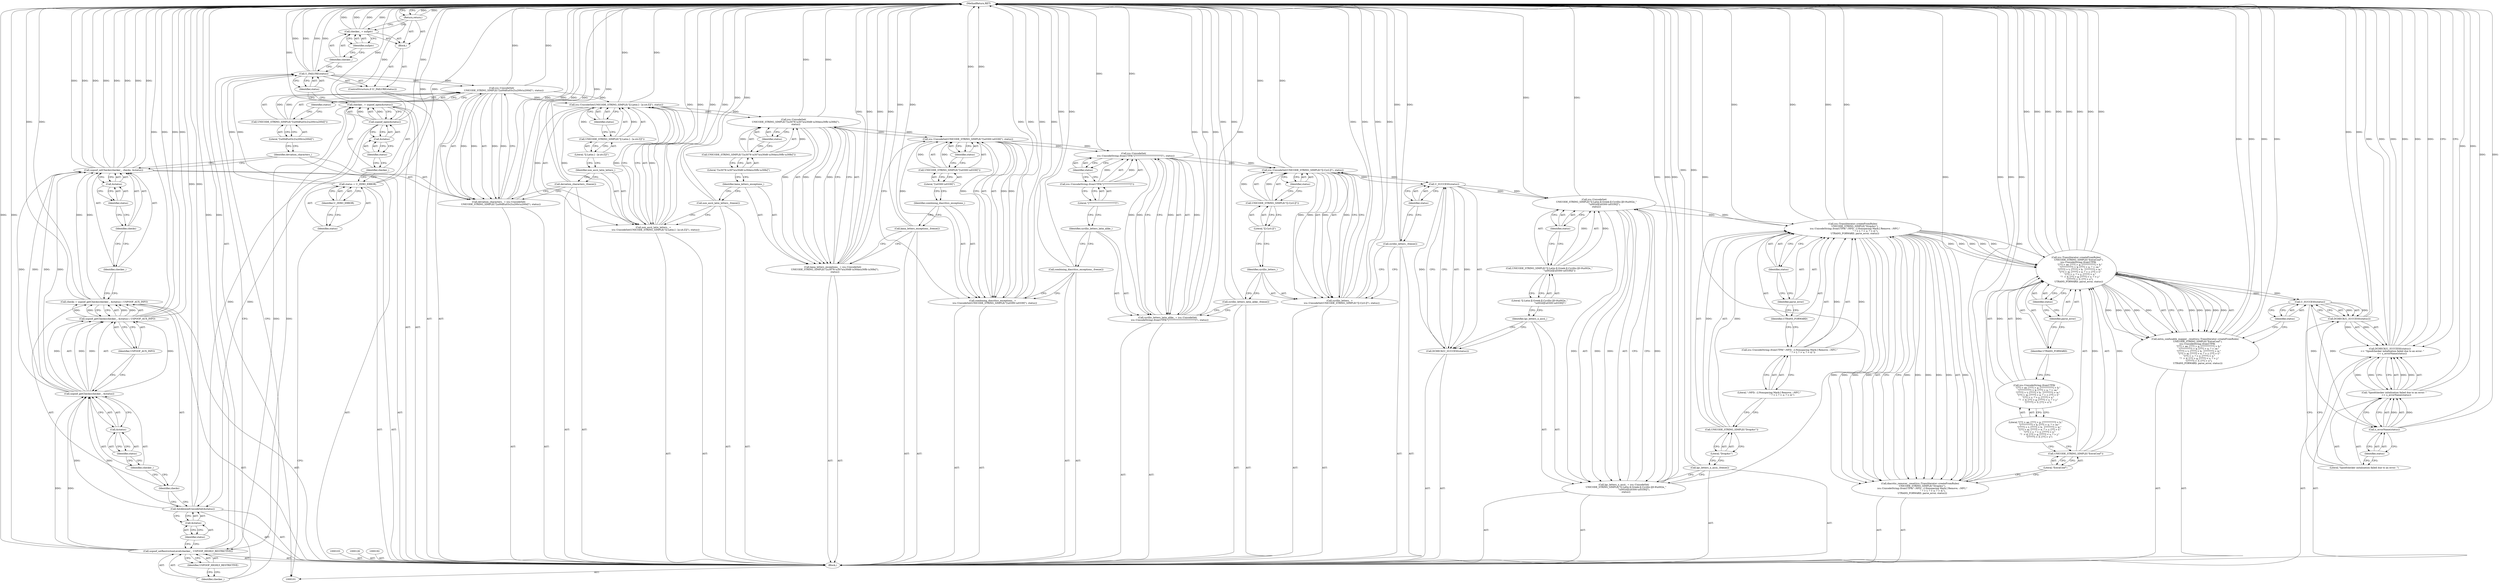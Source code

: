 digraph "0_Chrome_d616695bd68610e75b90d734d72d42534bf01b82" {
"1000219" [label="(MethodReturn,RET)"];
"1000102" [label="(Block,)"];
"1000120" [label="(Call,uspoof_setRestrictionLevel(checker_, USPOOF_HIGHLY_RESTRICTIVE))"];
"1000121" [label="(Identifier,checker_)"];
"1000122" [label="(Identifier,USPOOF_HIGHLY_RESTRICTIVE)"];
"1000123" [label="(Call,SetAllowedUnicodeSet(&status))"];
"1000124" [label="(Call,&status)"];
"1000125" [label="(Identifier,status)"];
"1000127" [label="(Call,checks = uspoof_getChecks(checker_, &status) | USPOOF_AUX_INFO)"];
"1000128" [label="(Identifier,checks)"];
"1000129" [label="(Call,uspoof_getChecks(checker_, &status) | USPOOF_AUX_INFO)"];
"1000130" [label="(Call,uspoof_getChecks(checker_, &status))"];
"1000131" [label="(Identifier,checker_)"];
"1000132" [label="(Call,&status)"];
"1000133" [label="(Identifier,status)"];
"1000134" [label="(Identifier,USPOOF_AUX_INFO)"];
"1000136" [label="(Identifier,checker_)"];
"1000135" [label="(Call,uspoof_setChecks(checker_, checks, &status))"];
"1000137" [label="(Identifier,checks)"];
"1000138" [label="(Call,&status)"];
"1000139" [label="(Identifier,status)"];
"1000140" [label="(Call,deviation_characters_ = icu::UnicodeSet(\n      UNICODE_STRING_SIMPLE(\"[\\u00df\\u03c2\\u200c\\u200d]\"), status))"];
"1000141" [label="(Identifier,deviation_characters_)"];
"1000142" [label="(Call,icu::UnicodeSet(\n      UNICODE_STRING_SIMPLE(\"[\\u00df\\u03c2\\u200c\\u200d]\"), status))"];
"1000144" [label="(Literal,\"[\\u00df\\u03c2\\u200c\\u200d]\")"];
"1000143" [label="(Call,UNICODE_STRING_SIMPLE(\"[\\u00df\\u03c2\\u200c\\u200d]\"))"];
"1000145" [label="(Identifier,status)"];
"1000146" [label="(Call,deviation_characters_.freeze())"];
"1000104" [label="(Call,status = U_ZERO_ERROR)"];
"1000105" [label="(Identifier,status)"];
"1000106" [label="(Identifier,U_ZERO_ERROR)"];
"1000147" [label="(Call,non_ascii_latin_letters_ =\n      icu::UnicodeSet(UNICODE_STRING_SIMPLE(\"[[:Latin:] - [a-zA-Z]]\"), status))"];
"1000148" [label="(Identifier,non_ascii_latin_letters_)"];
"1000150" [label="(Call,UNICODE_STRING_SIMPLE(\"[[:Latin:] - [a-zA-Z]]\"))"];
"1000151" [label="(Literal,\"[[:Latin:] - [a-zA-Z]]\")"];
"1000149" [label="(Call,icu::UnicodeSet(UNICODE_STRING_SIMPLE(\"[[:Latin:] - [a-zA-Z]]\"), status))"];
"1000152" [label="(Identifier,status)"];
"1000153" [label="(Call,non_ascii_latin_letters_.freeze())"];
"1000154" [label="(Call,kana_letters_exceptions_ = icu::UnicodeSet(\n      UNICODE_STRING_SIMPLE(\"[\\u3078-\\u307a\\u30d8-\\u30da\\u30fb-\\u30fe]\"),\n      status))"];
"1000155" [label="(Identifier,kana_letters_exceptions_)"];
"1000156" [label="(Call,icu::UnicodeSet(\n      UNICODE_STRING_SIMPLE(\"[\\u3078-\\u307a\\u30d8-\\u30da\\u30fb-\\u30fe]\"),\n      status))"];
"1000158" [label="(Literal,\"[\\u3078-\\u307a\\u30d8-\\u30da\\u30fb-\\u30fe]\")"];
"1000157" [label="(Call,UNICODE_STRING_SIMPLE(\"[\\u3078-\\u307a\\u30d8-\\u30da\\u30fb-\\u30fe]\"))"];
"1000159" [label="(Identifier,status)"];
"1000160" [label="(Call,kana_letters_exceptions_.freeze())"];
"1000161" [label="(Call,combining_diacritics_exceptions_ =\n      icu::UnicodeSet(UNICODE_STRING_SIMPLE(\"[\\u0300-\\u0339]\"), status))"];
"1000162" [label="(Identifier,combining_diacritics_exceptions_)"];
"1000109" [label="(Call,uspoof_open(&status))"];
"1000107" [label="(Call,checker_ = uspoof_open(&status))"];
"1000108" [label="(Identifier,checker_)"];
"1000110" [label="(Call,&status)"];
"1000111" [label="(Identifier,status)"];
"1000164" [label="(Call,UNICODE_STRING_SIMPLE(\"[\\u0300-\\u0339]\"))"];
"1000165" [label="(Literal,\"[\\u0300-\\u0339]\")"];
"1000163" [label="(Call,icu::UnicodeSet(UNICODE_STRING_SIMPLE(\"[\\u0300-\\u0339]\"), status))"];
"1000166" [label="(Identifier,status)"];
"1000167" [label="(Call,combining_diacritics_exceptions_.freeze())"];
"1000168" [label="(Call,cyrillic_letters_latin_alike_ = icu::UnicodeSet(\n      icu::UnicodeString::fromUTF8(\"[??????????????????????]\"), status))"];
"1000169" [label="(Identifier,cyrillic_letters_latin_alike_)"];
"1000170" [label="(Call,icu::UnicodeSet(\n      icu::UnicodeString::fromUTF8(\"[??????????????????????]\"), status))"];
"1000172" [label="(Literal,\"[??????????????????????]\")"];
"1000171" [label="(Call,icu::UnicodeString::fromUTF8(\"[??????????????????????]\"))"];
"1000173" [label="(Identifier,status)"];
"1000174" [label="(Call,cyrillic_letters_latin_alike_.freeze())"];
"1000175" [label="(Call,cyrillic_letters_ =\n      icu::UnicodeSet(UNICODE_STRING_SIMPLE(\"[[:Cyrl:]]\"), status))"];
"1000176" [label="(Identifier,cyrillic_letters_)"];
"1000178" [label="(Call,UNICODE_STRING_SIMPLE(\"[[:Cyrl:]]\"))"];
"1000179" [label="(Literal,\"[[:Cyrl:]]\")"];
"1000180" [label="(Identifier,status)"];
"1000177" [label="(Call,icu::UnicodeSet(UNICODE_STRING_SIMPLE(\"[[:Cyrl:]]\"), status))"];
"1000181" [label="(Call,cyrillic_letters_.freeze())"];
"1000114" [label="(Identifier,status)"];
"1000112" [label="(ControlStructure,if (U_FAILURE(status)))"];
"1000115" [label="(Block,)"];
"1000113" [label="(Call,U_FAILURE(status))"];
"1000184" [label="(Identifier,status)"];
"1000182" [label="(Call,DCHECK(U_SUCCESS(status)))"];
"1000183" [label="(Call,U_SUCCESS(status))"];
"1000185" [label="(Call,lgc_letters_n_ascii_ = icu::UnicodeSet(\n      UNICODE_STRING_SIMPLE(\"[[:Latin:][:Greek:][:Cyrillic:][0-9\\u002e_\"\n                            \"\\u002d][\\u0300-\\u0339]]\"),\n      status))"];
"1000186" [label="(Identifier,lgc_letters_n_ascii_)"];
"1000187" [label="(Call,icu::UnicodeSet(\n      UNICODE_STRING_SIMPLE(\"[[:Latin:][:Greek:][:Cyrillic:][0-9\\u002e_\"\n                            \"\\u002d][\\u0300-\\u0339]]\"),\n      status))"];
"1000189" [label="(Literal,\"[[:Latin:][:Greek:][:Cyrillic:][0-9\\u002e_\"\n                            \"\\u002d][\\u0300-\\u0339]]\")"];
"1000188" [label="(Call,UNICODE_STRING_SIMPLE(\"[[:Latin:][:Greek:][:Cyrillic:][0-9\\u002e_\"\n                            \"\\u002d][\\u0300-\\u0339]]\"))"];
"1000190" [label="(Identifier,status)"];
"1000191" [label="(Call,lgc_letters_n_ascii_.freeze())"];
"1000193" [label="(Call,diacritic_remover_.reset(icu::Transliterator::createFromRules(\n      UNICODE_STRING_SIMPLE(\"DropAcc\"),\n      icu::UnicodeString::fromUTF8(\"::NFD; ::[:Nonspacing Mark:] Remove; ::NFC;\"\n                                   \" ? > l; ? > o; ? > d;\"),\n      UTRANS_FORWARD, parse_error, status)))"];
"1000194" [label="(Call,icu::Transliterator::createFromRules(\n      UNICODE_STRING_SIMPLE(\"DropAcc\"),\n      icu::UnicodeString::fromUTF8(\"::NFD; ::[:Nonspacing Mark:] Remove; ::NFC;\"\n                                   \" ? > l; ? > o; ? > d;\"),\n      UTRANS_FORWARD, parse_error, status))"];
"1000118" [label="(Identifier,nullptr)"];
"1000116" [label="(Call,checker_ = nullptr)"];
"1000117" [label="(Identifier,checker_)"];
"1000196" [label="(Literal,\"DropAcc\")"];
"1000195" [label="(Call,UNICODE_STRING_SIMPLE(\"DropAcc\"))"];
"1000198" [label="(Literal,\"::NFD; ::[:Nonspacing Mark:] Remove; ::NFC;\"\n                                   \" ? > l; ? > o; ? > d;\")"];
"1000197" [label="(Call,icu::UnicodeString::fromUTF8(\"::NFD; ::[:Nonspacing Mark:] Remove; ::NFC;\"\n                                   \" ? > l; ? > o; ? > d;\"))"];
"1000200" [label="(Identifier,parse_error)"];
"1000201" [label="(Identifier,status)"];
"1000199" [label="(Identifier,UTRANS_FORWARD)"];
"1000202" [label="(Call,extra_confusable_mapper_.reset(icu::Transliterator::createFromRules(\n       UNICODE_STRING_SIMPLE(\"ExtraConf\"),\n      icu::UnicodeString::fromUTF8(\n          \"[??] > ae; [???] > p; [??????????] > h;\"\n          \"[?????????] > k; [???] > n; ? > ce;\"\n          \"[????] > t; [????] > b;  [???????] > w;\"\n           \"[??] > m; [????] > e; ? > r; [??] > f;\"\n           \"[??] > c; ? > y; [????] > x;\"\n           \"?  > d; [??] > g; [????] > s; ? > j;\"\n          \"[?????] > 3; [??] > u\"),\n       UTRANS_FORWARD, parse_error, status)))"];
"1000203" [label="(Call,icu::Transliterator::createFromRules(\n       UNICODE_STRING_SIMPLE(\"ExtraConf\"),\n      icu::UnicodeString::fromUTF8(\n          \"[??] > ae; [???] > p; [??????????] > h;\"\n          \"[?????????] > k; [???] > n; ? > ce;\"\n          \"[????] > t; [????] > b;  [???????] > w;\"\n           \"[??] > m; [????] > e; ? > r; [??] > f;\"\n           \"[??] > c; ? > y; [????] > x;\"\n           \"?  > d; [??] > g; [????] > s; ? > j;\"\n          \"[?????] > 3; [??] > u\"),\n       UTRANS_FORWARD, parse_error, status))"];
"1000205" [label="(Literal,\"ExtraConf\")"];
"1000204" [label="(Call,UNICODE_STRING_SIMPLE(\"ExtraConf\"))"];
"1000206" [label="(Call,icu::UnicodeString::fromUTF8(\n          \"[??] > ae; [???] > p; [??????????] > h;\"\n          \"[?????????] > k; [???] > n; ? > ce;\"\n          \"[????] > t; [????] > b;  [???????] > w;\"\n           \"[??] > m; [????] > e; ? > r; [??] > f;\"\n           \"[??] > c; ? > y; [????] > x;\"\n           \"?  > d; [??] > g; [????] > s; ? > j;\"\n          \"[?????] > 3; [??] > u\"))"];
"1000207" [label="(Literal,\"[??] > ae; [???] > p; [??????????] > h;\"\n          \"[?????????] > k; [???] > n; ? > ce;\"\n          \"[????] > t; [????] > b;  [???????] > w;\"\n           \"[??] > m; [????] > e; ? > r; [??] > f;\"\n           \"[??] > c; ? > y; [????] > x;\"\n           \"?  > d; [??] > g; [????] > s; ? > j;\"\n          \"[?????] > 3; [??] > u\")"];
"1000119" [label="(Return,return;)"];
"1000209" [label="(Identifier,parse_error)"];
"1000210" [label="(Identifier,status)"];
"1000208" [label="(Identifier,UTRANS_FORWARD)"];
"1000213" [label="(Call,U_SUCCESS(status))"];
"1000214" [label="(Identifier,status)"];
"1000211" [label="(Call,DCHECK(U_SUCCESS(status))\n       << \"Spoofchecker initalization failed due to an error: \"\n      << u_errorName(status))"];
"1000212" [label="(Call,DCHECK(U_SUCCESS(status)))"];
"1000215" [label="(Call,\"Spoofchecker initalization failed due to an error: \"\n      << u_errorName(status))"];
"1000216" [label="(Literal,\"Spoofchecker initalization failed due to an error: \")"];
"1000218" [label="(Identifier,status)"];
"1000217" [label="(Call,u_errorName(status))"];
"1000219" -> "1000101"  [label="AST: "];
"1000219" -> "1000119"  [label="CFG: "];
"1000219" -> "1000211"  [label="CFG: "];
"1000119" -> "1000219"  [label="DDG: "];
"1000193" -> "1000219"  [label="DDG: "];
"1000193" -> "1000219"  [label="DDG: "];
"1000203" -> "1000219"  [label="DDG: "];
"1000203" -> "1000219"  [label="DDG: "];
"1000203" -> "1000219"  [label="DDG: "];
"1000203" -> "1000219"  [label="DDG: "];
"1000168" -> "1000219"  [label="DDG: "];
"1000168" -> "1000219"  [label="DDG: "];
"1000156" -> "1000219"  [label="DDG: "];
"1000181" -> "1000219"  [label="DDG: "];
"1000116" -> "1000219"  [label="DDG: "];
"1000116" -> "1000219"  [label="DDG: "];
"1000194" -> "1000219"  [label="DDG: "];
"1000194" -> "1000219"  [label="DDG: "];
"1000187" -> "1000219"  [label="DDG: "];
"1000177" -> "1000219"  [label="DDG: "];
"1000129" -> "1000219"  [label="DDG: "];
"1000129" -> "1000219"  [label="DDG: "];
"1000163" -> "1000219"  [label="DDG: "];
"1000185" -> "1000219"  [label="DDG: "];
"1000185" -> "1000219"  [label="DDG: "];
"1000140" -> "1000219"  [label="DDG: "];
"1000140" -> "1000219"  [label="DDG: "];
"1000215" -> "1000219"  [label="DDG: "];
"1000113" -> "1000219"  [label="DDG: "];
"1000113" -> "1000219"  [label="DDG: "];
"1000160" -> "1000219"  [label="DDG: "];
"1000123" -> "1000219"  [label="DDG: "];
"1000127" -> "1000219"  [label="DDG: "];
"1000154" -> "1000219"  [label="DDG: "];
"1000154" -> "1000219"  [label="DDG: "];
"1000167" -> "1000219"  [label="DDG: "];
"1000191" -> "1000219"  [label="DDG: "];
"1000217" -> "1000219"  [label="DDG: "];
"1000202" -> "1000219"  [label="DDG: "];
"1000202" -> "1000219"  [label="DDG: "];
"1000147" -> "1000219"  [label="DDG: "];
"1000147" -> "1000219"  [label="DDG: "];
"1000175" -> "1000219"  [label="DDG: "];
"1000175" -> "1000219"  [label="DDG: "];
"1000153" -> "1000219"  [label="DDG: "];
"1000211" -> "1000219"  [label="DDG: "];
"1000211" -> "1000219"  [label="DDG: "];
"1000211" -> "1000219"  [label="DDG: "];
"1000212" -> "1000219"  [label="DDG: "];
"1000135" -> "1000219"  [label="DDG: "];
"1000135" -> "1000219"  [label="DDG: "];
"1000135" -> "1000219"  [label="DDG: "];
"1000135" -> "1000219"  [label="DDG: "];
"1000109" -> "1000219"  [label="DDG: "];
"1000120" -> "1000219"  [label="DDG: "];
"1000120" -> "1000219"  [label="DDG: "];
"1000142" -> "1000219"  [label="DDG: "];
"1000170" -> "1000219"  [label="DDG: "];
"1000149" -> "1000219"  [label="DDG: "];
"1000161" -> "1000219"  [label="DDG: "];
"1000161" -> "1000219"  [label="DDG: "];
"1000146" -> "1000219"  [label="DDG: "];
"1000174" -> "1000219"  [label="DDG: "];
"1000104" -> "1000219"  [label="DDG: "];
"1000107" -> "1000219"  [label="DDG: "];
"1000102" -> "1000101"  [label="AST: "];
"1000103" -> "1000102"  [label="AST: "];
"1000104" -> "1000102"  [label="AST: "];
"1000107" -> "1000102"  [label="AST: "];
"1000112" -> "1000102"  [label="AST: "];
"1000120" -> "1000102"  [label="AST: "];
"1000123" -> "1000102"  [label="AST: "];
"1000126" -> "1000102"  [label="AST: "];
"1000127" -> "1000102"  [label="AST: "];
"1000135" -> "1000102"  [label="AST: "];
"1000140" -> "1000102"  [label="AST: "];
"1000146" -> "1000102"  [label="AST: "];
"1000147" -> "1000102"  [label="AST: "];
"1000153" -> "1000102"  [label="AST: "];
"1000154" -> "1000102"  [label="AST: "];
"1000160" -> "1000102"  [label="AST: "];
"1000161" -> "1000102"  [label="AST: "];
"1000167" -> "1000102"  [label="AST: "];
"1000168" -> "1000102"  [label="AST: "];
"1000174" -> "1000102"  [label="AST: "];
"1000175" -> "1000102"  [label="AST: "];
"1000181" -> "1000102"  [label="AST: "];
"1000182" -> "1000102"  [label="AST: "];
"1000185" -> "1000102"  [label="AST: "];
"1000191" -> "1000102"  [label="AST: "];
"1000192" -> "1000102"  [label="AST: "];
"1000193" -> "1000102"  [label="AST: "];
"1000202" -> "1000102"  [label="AST: "];
"1000211" -> "1000102"  [label="AST: "];
"1000120" -> "1000102"  [label="AST: "];
"1000120" -> "1000122"  [label="CFG: "];
"1000121" -> "1000120"  [label="AST: "];
"1000122" -> "1000120"  [label="AST: "];
"1000125" -> "1000120"  [label="CFG: "];
"1000120" -> "1000219"  [label="DDG: "];
"1000120" -> "1000219"  [label="DDG: "];
"1000107" -> "1000120"  [label="DDG: "];
"1000120" -> "1000130"  [label="DDG: "];
"1000121" -> "1000120"  [label="AST: "];
"1000121" -> "1000113"  [label="CFG: "];
"1000122" -> "1000121"  [label="CFG: "];
"1000122" -> "1000120"  [label="AST: "];
"1000122" -> "1000121"  [label="CFG: "];
"1000120" -> "1000122"  [label="CFG: "];
"1000123" -> "1000102"  [label="AST: "];
"1000123" -> "1000124"  [label="CFG: "];
"1000124" -> "1000123"  [label="AST: "];
"1000128" -> "1000123"  [label="CFG: "];
"1000123" -> "1000219"  [label="DDG: "];
"1000109" -> "1000123"  [label="DDG: "];
"1000123" -> "1000130"  [label="DDG: "];
"1000124" -> "1000123"  [label="AST: "];
"1000124" -> "1000125"  [label="CFG: "];
"1000125" -> "1000124"  [label="AST: "];
"1000123" -> "1000124"  [label="CFG: "];
"1000125" -> "1000124"  [label="AST: "];
"1000125" -> "1000120"  [label="CFG: "];
"1000124" -> "1000125"  [label="CFG: "];
"1000127" -> "1000102"  [label="AST: "];
"1000127" -> "1000129"  [label="CFG: "];
"1000128" -> "1000127"  [label="AST: "];
"1000129" -> "1000127"  [label="AST: "];
"1000136" -> "1000127"  [label="CFG: "];
"1000127" -> "1000219"  [label="DDG: "];
"1000129" -> "1000127"  [label="DDG: "];
"1000129" -> "1000127"  [label="DDG: "];
"1000127" -> "1000135"  [label="DDG: "];
"1000128" -> "1000127"  [label="AST: "];
"1000128" -> "1000123"  [label="CFG: "];
"1000131" -> "1000128"  [label="CFG: "];
"1000129" -> "1000127"  [label="AST: "];
"1000129" -> "1000134"  [label="CFG: "];
"1000130" -> "1000129"  [label="AST: "];
"1000134" -> "1000129"  [label="AST: "];
"1000127" -> "1000129"  [label="CFG: "];
"1000129" -> "1000219"  [label="DDG: "];
"1000129" -> "1000219"  [label="DDG: "];
"1000129" -> "1000127"  [label="DDG: "];
"1000129" -> "1000127"  [label="DDG: "];
"1000130" -> "1000129"  [label="DDG: "];
"1000130" -> "1000129"  [label="DDG: "];
"1000130" -> "1000129"  [label="AST: "];
"1000130" -> "1000132"  [label="CFG: "];
"1000131" -> "1000130"  [label="AST: "];
"1000132" -> "1000130"  [label="AST: "];
"1000134" -> "1000130"  [label="CFG: "];
"1000130" -> "1000129"  [label="DDG: "];
"1000130" -> "1000129"  [label="DDG: "];
"1000120" -> "1000130"  [label="DDG: "];
"1000123" -> "1000130"  [label="DDG: "];
"1000130" -> "1000135"  [label="DDG: "];
"1000130" -> "1000135"  [label="DDG: "];
"1000131" -> "1000130"  [label="AST: "];
"1000131" -> "1000128"  [label="CFG: "];
"1000133" -> "1000131"  [label="CFG: "];
"1000132" -> "1000130"  [label="AST: "];
"1000132" -> "1000133"  [label="CFG: "];
"1000133" -> "1000132"  [label="AST: "];
"1000130" -> "1000132"  [label="CFG: "];
"1000133" -> "1000132"  [label="AST: "];
"1000133" -> "1000131"  [label="CFG: "];
"1000132" -> "1000133"  [label="CFG: "];
"1000134" -> "1000129"  [label="AST: "];
"1000134" -> "1000130"  [label="CFG: "];
"1000129" -> "1000134"  [label="CFG: "];
"1000136" -> "1000135"  [label="AST: "];
"1000136" -> "1000127"  [label="CFG: "];
"1000137" -> "1000136"  [label="CFG: "];
"1000135" -> "1000102"  [label="AST: "];
"1000135" -> "1000138"  [label="CFG: "];
"1000136" -> "1000135"  [label="AST: "];
"1000137" -> "1000135"  [label="AST: "];
"1000138" -> "1000135"  [label="AST: "];
"1000141" -> "1000135"  [label="CFG: "];
"1000135" -> "1000219"  [label="DDG: "];
"1000135" -> "1000219"  [label="DDG: "];
"1000135" -> "1000219"  [label="DDG: "];
"1000135" -> "1000219"  [label="DDG: "];
"1000130" -> "1000135"  [label="DDG: "];
"1000130" -> "1000135"  [label="DDG: "];
"1000127" -> "1000135"  [label="DDG: "];
"1000137" -> "1000135"  [label="AST: "];
"1000137" -> "1000136"  [label="CFG: "];
"1000139" -> "1000137"  [label="CFG: "];
"1000138" -> "1000135"  [label="AST: "];
"1000138" -> "1000139"  [label="CFG: "];
"1000139" -> "1000138"  [label="AST: "];
"1000135" -> "1000138"  [label="CFG: "];
"1000139" -> "1000138"  [label="AST: "];
"1000139" -> "1000137"  [label="CFG: "];
"1000138" -> "1000139"  [label="CFG: "];
"1000140" -> "1000102"  [label="AST: "];
"1000140" -> "1000142"  [label="CFG: "];
"1000141" -> "1000140"  [label="AST: "];
"1000142" -> "1000140"  [label="AST: "];
"1000146" -> "1000140"  [label="CFG: "];
"1000140" -> "1000219"  [label="DDG: "];
"1000140" -> "1000219"  [label="DDG: "];
"1000142" -> "1000140"  [label="DDG: "];
"1000142" -> "1000140"  [label="DDG: "];
"1000141" -> "1000140"  [label="AST: "];
"1000141" -> "1000135"  [label="CFG: "];
"1000144" -> "1000141"  [label="CFG: "];
"1000142" -> "1000140"  [label="AST: "];
"1000142" -> "1000145"  [label="CFG: "];
"1000143" -> "1000142"  [label="AST: "];
"1000145" -> "1000142"  [label="AST: "];
"1000140" -> "1000142"  [label="CFG: "];
"1000142" -> "1000219"  [label="DDG: "];
"1000142" -> "1000140"  [label="DDG: "];
"1000142" -> "1000140"  [label="DDG: "];
"1000143" -> "1000142"  [label="DDG: "];
"1000113" -> "1000142"  [label="DDG: "];
"1000142" -> "1000149"  [label="DDG: "];
"1000144" -> "1000143"  [label="AST: "];
"1000144" -> "1000141"  [label="CFG: "];
"1000143" -> "1000144"  [label="CFG: "];
"1000143" -> "1000142"  [label="AST: "];
"1000143" -> "1000144"  [label="CFG: "];
"1000144" -> "1000143"  [label="AST: "];
"1000145" -> "1000143"  [label="CFG: "];
"1000143" -> "1000142"  [label="DDG: "];
"1000145" -> "1000142"  [label="AST: "];
"1000145" -> "1000143"  [label="CFG: "];
"1000142" -> "1000145"  [label="CFG: "];
"1000146" -> "1000102"  [label="AST: "];
"1000146" -> "1000140"  [label="CFG: "];
"1000148" -> "1000146"  [label="CFG: "];
"1000146" -> "1000219"  [label="DDG: "];
"1000104" -> "1000102"  [label="AST: "];
"1000104" -> "1000106"  [label="CFG: "];
"1000105" -> "1000104"  [label="AST: "];
"1000106" -> "1000104"  [label="AST: "];
"1000108" -> "1000104"  [label="CFG: "];
"1000104" -> "1000219"  [label="DDG: "];
"1000104" -> "1000113"  [label="DDG: "];
"1000105" -> "1000104"  [label="AST: "];
"1000105" -> "1000101"  [label="CFG: "];
"1000106" -> "1000105"  [label="CFG: "];
"1000106" -> "1000104"  [label="AST: "];
"1000106" -> "1000105"  [label="CFG: "];
"1000104" -> "1000106"  [label="CFG: "];
"1000147" -> "1000102"  [label="AST: "];
"1000147" -> "1000149"  [label="CFG: "];
"1000148" -> "1000147"  [label="AST: "];
"1000149" -> "1000147"  [label="AST: "];
"1000153" -> "1000147"  [label="CFG: "];
"1000147" -> "1000219"  [label="DDG: "];
"1000147" -> "1000219"  [label="DDG: "];
"1000149" -> "1000147"  [label="DDG: "];
"1000149" -> "1000147"  [label="DDG: "];
"1000148" -> "1000147"  [label="AST: "];
"1000148" -> "1000146"  [label="CFG: "];
"1000151" -> "1000148"  [label="CFG: "];
"1000150" -> "1000149"  [label="AST: "];
"1000150" -> "1000151"  [label="CFG: "];
"1000151" -> "1000150"  [label="AST: "];
"1000152" -> "1000150"  [label="CFG: "];
"1000150" -> "1000149"  [label="DDG: "];
"1000151" -> "1000150"  [label="AST: "];
"1000151" -> "1000148"  [label="CFG: "];
"1000150" -> "1000151"  [label="CFG: "];
"1000149" -> "1000147"  [label="AST: "];
"1000149" -> "1000152"  [label="CFG: "];
"1000150" -> "1000149"  [label="AST: "];
"1000152" -> "1000149"  [label="AST: "];
"1000147" -> "1000149"  [label="CFG: "];
"1000149" -> "1000219"  [label="DDG: "];
"1000149" -> "1000147"  [label="DDG: "];
"1000149" -> "1000147"  [label="DDG: "];
"1000150" -> "1000149"  [label="DDG: "];
"1000142" -> "1000149"  [label="DDG: "];
"1000149" -> "1000156"  [label="DDG: "];
"1000152" -> "1000149"  [label="AST: "];
"1000152" -> "1000150"  [label="CFG: "];
"1000149" -> "1000152"  [label="CFG: "];
"1000153" -> "1000102"  [label="AST: "];
"1000153" -> "1000147"  [label="CFG: "];
"1000155" -> "1000153"  [label="CFG: "];
"1000153" -> "1000219"  [label="DDG: "];
"1000154" -> "1000102"  [label="AST: "];
"1000154" -> "1000156"  [label="CFG: "];
"1000155" -> "1000154"  [label="AST: "];
"1000156" -> "1000154"  [label="AST: "];
"1000160" -> "1000154"  [label="CFG: "];
"1000154" -> "1000219"  [label="DDG: "];
"1000154" -> "1000219"  [label="DDG: "];
"1000156" -> "1000154"  [label="DDG: "];
"1000156" -> "1000154"  [label="DDG: "];
"1000155" -> "1000154"  [label="AST: "];
"1000155" -> "1000153"  [label="CFG: "];
"1000158" -> "1000155"  [label="CFG: "];
"1000156" -> "1000154"  [label="AST: "];
"1000156" -> "1000159"  [label="CFG: "];
"1000157" -> "1000156"  [label="AST: "];
"1000159" -> "1000156"  [label="AST: "];
"1000154" -> "1000156"  [label="CFG: "];
"1000156" -> "1000219"  [label="DDG: "];
"1000156" -> "1000154"  [label="DDG: "];
"1000156" -> "1000154"  [label="DDG: "];
"1000157" -> "1000156"  [label="DDG: "];
"1000149" -> "1000156"  [label="DDG: "];
"1000156" -> "1000163"  [label="DDG: "];
"1000158" -> "1000157"  [label="AST: "];
"1000158" -> "1000155"  [label="CFG: "];
"1000157" -> "1000158"  [label="CFG: "];
"1000157" -> "1000156"  [label="AST: "];
"1000157" -> "1000158"  [label="CFG: "];
"1000158" -> "1000157"  [label="AST: "];
"1000159" -> "1000157"  [label="CFG: "];
"1000157" -> "1000156"  [label="DDG: "];
"1000159" -> "1000156"  [label="AST: "];
"1000159" -> "1000157"  [label="CFG: "];
"1000156" -> "1000159"  [label="CFG: "];
"1000160" -> "1000102"  [label="AST: "];
"1000160" -> "1000154"  [label="CFG: "];
"1000162" -> "1000160"  [label="CFG: "];
"1000160" -> "1000219"  [label="DDG: "];
"1000161" -> "1000102"  [label="AST: "];
"1000161" -> "1000163"  [label="CFG: "];
"1000162" -> "1000161"  [label="AST: "];
"1000163" -> "1000161"  [label="AST: "];
"1000167" -> "1000161"  [label="CFG: "];
"1000161" -> "1000219"  [label="DDG: "];
"1000161" -> "1000219"  [label="DDG: "];
"1000163" -> "1000161"  [label="DDG: "];
"1000163" -> "1000161"  [label="DDG: "];
"1000162" -> "1000161"  [label="AST: "];
"1000162" -> "1000160"  [label="CFG: "];
"1000165" -> "1000162"  [label="CFG: "];
"1000109" -> "1000107"  [label="AST: "];
"1000109" -> "1000110"  [label="CFG: "];
"1000110" -> "1000109"  [label="AST: "];
"1000107" -> "1000109"  [label="CFG: "];
"1000109" -> "1000219"  [label="DDG: "];
"1000109" -> "1000107"  [label="DDG: "];
"1000109" -> "1000123"  [label="DDG: "];
"1000107" -> "1000102"  [label="AST: "];
"1000107" -> "1000109"  [label="CFG: "];
"1000108" -> "1000107"  [label="AST: "];
"1000109" -> "1000107"  [label="AST: "];
"1000114" -> "1000107"  [label="CFG: "];
"1000107" -> "1000219"  [label="DDG: "];
"1000109" -> "1000107"  [label="DDG: "];
"1000107" -> "1000120"  [label="DDG: "];
"1000108" -> "1000107"  [label="AST: "];
"1000108" -> "1000104"  [label="CFG: "];
"1000111" -> "1000108"  [label="CFG: "];
"1000110" -> "1000109"  [label="AST: "];
"1000110" -> "1000111"  [label="CFG: "];
"1000111" -> "1000110"  [label="AST: "];
"1000109" -> "1000110"  [label="CFG: "];
"1000111" -> "1000110"  [label="AST: "];
"1000111" -> "1000108"  [label="CFG: "];
"1000110" -> "1000111"  [label="CFG: "];
"1000164" -> "1000163"  [label="AST: "];
"1000164" -> "1000165"  [label="CFG: "];
"1000165" -> "1000164"  [label="AST: "];
"1000166" -> "1000164"  [label="CFG: "];
"1000164" -> "1000163"  [label="DDG: "];
"1000165" -> "1000164"  [label="AST: "];
"1000165" -> "1000162"  [label="CFG: "];
"1000164" -> "1000165"  [label="CFG: "];
"1000163" -> "1000161"  [label="AST: "];
"1000163" -> "1000166"  [label="CFG: "];
"1000164" -> "1000163"  [label="AST: "];
"1000166" -> "1000163"  [label="AST: "];
"1000161" -> "1000163"  [label="CFG: "];
"1000163" -> "1000219"  [label="DDG: "];
"1000163" -> "1000161"  [label="DDG: "];
"1000163" -> "1000161"  [label="DDG: "];
"1000164" -> "1000163"  [label="DDG: "];
"1000156" -> "1000163"  [label="DDG: "];
"1000163" -> "1000170"  [label="DDG: "];
"1000166" -> "1000163"  [label="AST: "];
"1000166" -> "1000164"  [label="CFG: "];
"1000163" -> "1000166"  [label="CFG: "];
"1000167" -> "1000102"  [label="AST: "];
"1000167" -> "1000161"  [label="CFG: "];
"1000169" -> "1000167"  [label="CFG: "];
"1000167" -> "1000219"  [label="DDG: "];
"1000168" -> "1000102"  [label="AST: "];
"1000168" -> "1000170"  [label="CFG: "];
"1000169" -> "1000168"  [label="AST: "];
"1000170" -> "1000168"  [label="AST: "];
"1000174" -> "1000168"  [label="CFG: "];
"1000168" -> "1000219"  [label="DDG: "];
"1000168" -> "1000219"  [label="DDG: "];
"1000170" -> "1000168"  [label="DDG: "];
"1000170" -> "1000168"  [label="DDG: "];
"1000169" -> "1000168"  [label="AST: "];
"1000169" -> "1000167"  [label="CFG: "];
"1000172" -> "1000169"  [label="CFG: "];
"1000170" -> "1000168"  [label="AST: "];
"1000170" -> "1000173"  [label="CFG: "];
"1000171" -> "1000170"  [label="AST: "];
"1000173" -> "1000170"  [label="AST: "];
"1000168" -> "1000170"  [label="CFG: "];
"1000170" -> "1000219"  [label="DDG: "];
"1000170" -> "1000168"  [label="DDG: "];
"1000170" -> "1000168"  [label="DDG: "];
"1000171" -> "1000170"  [label="DDG: "];
"1000163" -> "1000170"  [label="DDG: "];
"1000170" -> "1000177"  [label="DDG: "];
"1000172" -> "1000171"  [label="AST: "];
"1000172" -> "1000169"  [label="CFG: "];
"1000171" -> "1000172"  [label="CFG: "];
"1000171" -> "1000170"  [label="AST: "];
"1000171" -> "1000172"  [label="CFG: "];
"1000172" -> "1000171"  [label="AST: "];
"1000173" -> "1000171"  [label="CFG: "];
"1000171" -> "1000170"  [label="DDG: "];
"1000173" -> "1000170"  [label="AST: "];
"1000173" -> "1000171"  [label="CFG: "];
"1000170" -> "1000173"  [label="CFG: "];
"1000174" -> "1000102"  [label="AST: "];
"1000174" -> "1000168"  [label="CFG: "];
"1000176" -> "1000174"  [label="CFG: "];
"1000174" -> "1000219"  [label="DDG: "];
"1000175" -> "1000102"  [label="AST: "];
"1000175" -> "1000177"  [label="CFG: "];
"1000176" -> "1000175"  [label="AST: "];
"1000177" -> "1000175"  [label="AST: "];
"1000181" -> "1000175"  [label="CFG: "];
"1000175" -> "1000219"  [label="DDG: "];
"1000175" -> "1000219"  [label="DDG: "];
"1000177" -> "1000175"  [label="DDG: "];
"1000177" -> "1000175"  [label="DDG: "];
"1000176" -> "1000175"  [label="AST: "];
"1000176" -> "1000174"  [label="CFG: "];
"1000179" -> "1000176"  [label="CFG: "];
"1000178" -> "1000177"  [label="AST: "];
"1000178" -> "1000179"  [label="CFG: "];
"1000179" -> "1000178"  [label="AST: "];
"1000180" -> "1000178"  [label="CFG: "];
"1000178" -> "1000177"  [label="DDG: "];
"1000179" -> "1000178"  [label="AST: "];
"1000179" -> "1000176"  [label="CFG: "];
"1000178" -> "1000179"  [label="CFG: "];
"1000180" -> "1000177"  [label="AST: "];
"1000180" -> "1000178"  [label="CFG: "];
"1000177" -> "1000180"  [label="CFG: "];
"1000177" -> "1000175"  [label="AST: "];
"1000177" -> "1000180"  [label="CFG: "];
"1000178" -> "1000177"  [label="AST: "];
"1000180" -> "1000177"  [label="AST: "];
"1000175" -> "1000177"  [label="CFG: "];
"1000177" -> "1000219"  [label="DDG: "];
"1000177" -> "1000175"  [label="DDG: "];
"1000177" -> "1000175"  [label="DDG: "];
"1000178" -> "1000177"  [label="DDG: "];
"1000170" -> "1000177"  [label="DDG: "];
"1000177" -> "1000183"  [label="DDG: "];
"1000181" -> "1000102"  [label="AST: "];
"1000181" -> "1000175"  [label="CFG: "];
"1000184" -> "1000181"  [label="CFG: "];
"1000181" -> "1000219"  [label="DDG: "];
"1000114" -> "1000113"  [label="AST: "];
"1000114" -> "1000107"  [label="CFG: "];
"1000113" -> "1000114"  [label="CFG: "];
"1000112" -> "1000102"  [label="AST: "];
"1000113" -> "1000112"  [label="AST: "];
"1000115" -> "1000112"  [label="AST: "];
"1000115" -> "1000112"  [label="AST: "];
"1000116" -> "1000115"  [label="AST: "];
"1000119" -> "1000115"  [label="AST: "];
"1000113" -> "1000112"  [label="AST: "];
"1000113" -> "1000114"  [label="CFG: "];
"1000114" -> "1000113"  [label="AST: "];
"1000117" -> "1000113"  [label="CFG: "];
"1000121" -> "1000113"  [label="CFG: "];
"1000113" -> "1000219"  [label="DDG: "];
"1000113" -> "1000219"  [label="DDG: "];
"1000104" -> "1000113"  [label="DDG: "];
"1000113" -> "1000142"  [label="DDG: "];
"1000184" -> "1000183"  [label="AST: "];
"1000184" -> "1000181"  [label="CFG: "];
"1000183" -> "1000184"  [label="CFG: "];
"1000182" -> "1000102"  [label="AST: "];
"1000182" -> "1000183"  [label="CFG: "];
"1000183" -> "1000182"  [label="AST: "];
"1000186" -> "1000182"  [label="CFG: "];
"1000183" -> "1000182"  [label="DDG: "];
"1000183" -> "1000182"  [label="AST: "];
"1000183" -> "1000184"  [label="CFG: "];
"1000184" -> "1000183"  [label="AST: "];
"1000182" -> "1000183"  [label="CFG: "];
"1000183" -> "1000182"  [label="DDG: "];
"1000177" -> "1000183"  [label="DDG: "];
"1000183" -> "1000187"  [label="DDG: "];
"1000185" -> "1000102"  [label="AST: "];
"1000185" -> "1000187"  [label="CFG: "];
"1000186" -> "1000185"  [label="AST: "];
"1000187" -> "1000185"  [label="AST: "];
"1000191" -> "1000185"  [label="CFG: "];
"1000185" -> "1000219"  [label="DDG: "];
"1000185" -> "1000219"  [label="DDG: "];
"1000187" -> "1000185"  [label="DDG: "];
"1000187" -> "1000185"  [label="DDG: "];
"1000186" -> "1000185"  [label="AST: "];
"1000186" -> "1000182"  [label="CFG: "];
"1000189" -> "1000186"  [label="CFG: "];
"1000187" -> "1000185"  [label="AST: "];
"1000187" -> "1000190"  [label="CFG: "];
"1000188" -> "1000187"  [label="AST: "];
"1000190" -> "1000187"  [label="AST: "];
"1000185" -> "1000187"  [label="CFG: "];
"1000187" -> "1000219"  [label="DDG: "];
"1000187" -> "1000185"  [label="DDG: "];
"1000187" -> "1000185"  [label="DDG: "];
"1000188" -> "1000187"  [label="DDG: "];
"1000183" -> "1000187"  [label="DDG: "];
"1000187" -> "1000194"  [label="DDG: "];
"1000189" -> "1000188"  [label="AST: "];
"1000189" -> "1000186"  [label="CFG: "];
"1000188" -> "1000189"  [label="CFG: "];
"1000188" -> "1000187"  [label="AST: "];
"1000188" -> "1000189"  [label="CFG: "];
"1000189" -> "1000188"  [label="AST: "];
"1000190" -> "1000188"  [label="CFG: "];
"1000188" -> "1000187"  [label="DDG: "];
"1000190" -> "1000187"  [label="AST: "];
"1000190" -> "1000188"  [label="CFG: "];
"1000187" -> "1000190"  [label="CFG: "];
"1000191" -> "1000102"  [label="AST: "];
"1000191" -> "1000185"  [label="CFG: "];
"1000196" -> "1000191"  [label="CFG: "];
"1000191" -> "1000219"  [label="DDG: "];
"1000193" -> "1000102"  [label="AST: "];
"1000193" -> "1000194"  [label="CFG: "];
"1000194" -> "1000193"  [label="AST: "];
"1000205" -> "1000193"  [label="CFG: "];
"1000193" -> "1000219"  [label="DDG: "];
"1000193" -> "1000219"  [label="DDG: "];
"1000194" -> "1000193"  [label="DDG: "];
"1000194" -> "1000193"  [label="DDG: "];
"1000194" -> "1000193"  [label="DDG: "];
"1000194" -> "1000193"  [label="DDG: "];
"1000194" -> "1000193"  [label="DDG: "];
"1000194" -> "1000193"  [label="AST: "];
"1000194" -> "1000201"  [label="CFG: "];
"1000195" -> "1000194"  [label="AST: "];
"1000197" -> "1000194"  [label="AST: "];
"1000199" -> "1000194"  [label="AST: "];
"1000200" -> "1000194"  [label="AST: "];
"1000201" -> "1000194"  [label="AST: "];
"1000193" -> "1000194"  [label="CFG: "];
"1000194" -> "1000219"  [label="DDG: "];
"1000194" -> "1000219"  [label="DDG: "];
"1000194" -> "1000193"  [label="DDG: "];
"1000194" -> "1000193"  [label="DDG: "];
"1000194" -> "1000193"  [label="DDG: "];
"1000194" -> "1000193"  [label="DDG: "];
"1000194" -> "1000193"  [label="DDG: "];
"1000195" -> "1000194"  [label="DDG: "];
"1000197" -> "1000194"  [label="DDG: "];
"1000187" -> "1000194"  [label="DDG: "];
"1000194" -> "1000203"  [label="DDG: "];
"1000194" -> "1000203"  [label="DDG: "];
"1000194" -> "1000203"  [label="DDG: "];
"1000118" -> "1000116"  [label="AST: "];
"1000118" -> "1000117"  [label="CFG: "];
"1000116" -> "1000118"  [label="CFG: "];
"1000116" -> "1000115"  [label="AST: "];
"1000116" -> "1000118"  [label="CFG: "];
"1000117" -> "1000116"  [label="AST: "];
"1000118" -> "1000116"  [label="AST: "];
"1000119" -> "1000116"  [label="CFG: "];
"1000116" -> "1000219"  [label="DDG: "];
"1000116" -> "1000219"  [label="DDG: "];
"1000117" -> "1000116"  [label="AST: "];
"1000117" -> "1000113"  [label="CFG: "];
"1000118" -> "1000117"  [label="CFG: "];
"1000196" -> "1000195"  [label="AST: "];
"1000196" -> "1000191"  [label="CFG: "];
"1000195" -> "1000196"  [label="CFG: "];
"1000195" -> "1000194"  [label="AST: "];
"1000195" -> "1000196"  [label="CFG: "];
"1000196" -> "1000195"  [label="AST: "];
"1000198" -> "1000195"  [label="CFG: "];
"1000195" -> "1000194"  [label="DDG: "];
"1000198" -> "1000197"  [label="AST: "];
"1000198" -> "1000195"  [label="CFG: "];
"1000197" -> "1000198"  [label="CFG: "];
"1000197" -> "1000194"  [label="AST: "];
"1000197" -> "1000198"  [label="CFG: "];
"1000198" -> "1000197"  [label="AST: "];
"1000199" -> "1000197"  [label="CFG: "];
"1000197" -> "1000194"  [label="DDG: "];
"1000200" -> "1000194"  [label="AST: "];
"1000200" -> "1000199"  [label="CFG: "];
"1000201" -> "1000200"  [label="CFG: "];
"1000201" -> "1000194"  [label="AST: "];
"1000201" -> "1000200"  [label="CFG: "];
"1000194" -> "1000201"  [label="CFG: "];
"1000199" -> "1000194"  [label="AST: "];
"1000199" -> "1000197"  [label="CFG: "];
"1000200" -> "1000199"  [label="CFG: "];
"1000202" -> "1000102"  [label="AST: "];
"1000202" -> "1000203"  [label="CFG: "];
"1000203" -> "1000202"  [label="AST: "];
"1000214" -> "1000202"  [label="CFG: "];
"1000202" -> "1000219"  [label="DDG: "];
"1000202" -> "1000219"  [label="DDG: "];
"1000203" -> "1000202"  [label="DDG: "];
"1000203" -> "1000202"  [label="DDG: "];
"1000203" -> "1000202"  [label="DDG: "];
"1000203" -> "1000202"  [label="DDG: "];
"1000203" -> "1000202"  [label="DDG: "];
"1000203" -> "1000202"  [label="AST: "];
"1000203" -> "1000210"  [label="CFG: "];
"1000204" -> "1000203"  [label="AST: "];
"1000206" -> "1000203"  [label="AST: "];
"1000208" -> "1000203"  [label="AST: "];
"1000209" -> "1000203"  [label="AST: "];
"1000210" -> "1000203"  [label="AST: "];
"1000202" -> "1000203"  [label="CFG: "];
"1000203" -> "1000219"  [label="DDG: "];
"1000203" -> "1000219"  [label="DDG: "];
"1000203" -> "1000219"  [label="DDG: "];
"1000203" -> "1000219"  [label="DDG: "];
"1000203" -> "1000202"  [label="DDG: "];
"1000203" -> "1000202"  [label="DDG: "];
"1000203" -> "1000202"  [label="DDG: "];
"1000203" -> "1000202"  [label="DDG: "];
"1000203" -> "1000202"  [label="DDG: "];
"1000204" -> "1000203"  [label="DDG: "];
"1000206" -> "1000203"  [label="DDG: "];
"1000194" -> "1000203"  [label="DDG: "];
"1000194" -> "1000203"  [label="DDG: "];
"1000194" -> "1000203"  [label="DDG: "];
"1000203" -> "1000213"  [label="DDG: "];
"1000205" -> "1000204"  [label="AST: "];
"1000205" -> "1000193"  [label="CFG: "];
"1000204" -> "1000205"  [label="CFG: "];
"1000204" -> "1000203"  [label="AST: "];
"1000204" -> "1000205"  [label="CFG: "];
"1000205" -> "1000204"  [label="AST: "];
"1000207" -> "1000204"  [label="CFG: "];
"1000204" -> "1000203"  [label="DDG: "];
"1000206" -> "1000203"  [label="AST: "];
"1000206" -> "1000207"  [label="CFG: "];
"1000207" -> "1000206"  [label="AST: "];
"1000208" -> "1000206"  [label="CFG: "];
"1000206" -> "1000203"  [label="DDG: "];
"1000207" -> "1000206"  [label="AST: "];
"1000207" -> "1000204"  [label="CFG: "];
"1000206" -> "1000207"  [label="CFG: "];
"1000119" -> "1000115"  [label="AST: "];
"1000119" -> "1000116"  [label="CFG: "];
"1000219" -> "1000119"  [label="CFG: "];
"1000119" -> "1000219"  [label="DDG: "];
"1000209" -> "1000203"  [label="AST: "];
"1000209" -> "1000208"  [label="CFG: "];
"1000210" -> "1000209"  [label="CFG: "];
"1000210" -> "1000203"  [label="AST: "];
"1000210" -> "1000209"  [label="CFG: "];
"1000203" -> "1000210"  [label="CFG: "];
"1000208" -> "1000203"  [label="AST: "];
"1000208" -> "1000206"  [label="CFG: "];
"1000209" -> "1000208"  [label="CFG: "];
"1000213" -> "1000212"  [label="AST: "];
"1000213" -> "1000214"  [label="CFG: "];
"1000214" -> "1000213"  [label="AST: "];
"1000212" -> "1000213"  [label="CFG: "];
"1000213" -> "1000212"  [label="DDG: "];
"1000203" -> "1000213"  [label="DDG: "];
"1000213" -> "1000217"  [label="DDG: "];
"1000214" -> "1000213"  [label="AST: "];
"1000214" -> "1000202"  [label="CFG: "];
"1000213" -> "1000214"  [label="CFG: "];
"1000211" -> "1000102"  [label="AST: "];
"1000211" -> "1000215"  [label="CFG: "];
"1000212" -> "1000211"  [label="AST: "];
"1000215" -> "1000211"  [label="AST: "];
"1000219" -> "1000211"  [label="CFG: "];
"1000211" -> "1000219"  [label="DDG: "];
"1000211" -> "1000219"  [label="DDG: "];
"1000211" -> "1000219"  [label="DDG: "];
"1000212" -> "1000211"  [label="DDG: "];
"1000215" -> "1000211"  [label="DDG: "];
"1000215" -> "1000211"  [label="DDG: "];
"1000212" -> "1000211"  [label="AST: "];
"1000212" -> "1000213"  [label="CFG: "];
"1000213" -> "1000212"  [label="AST: "];
"1000216" -> "1000212"  [label="CFG: "];
"1000212" -> "1000219"  [label="DDG: "];
"1000212" -> "1000211"  [label="DDG: "];
"1000213" -> "1000212"  [label="DDG: "];
"1000215" -> "1000211"  [label="AST: "];
"1000215" -> "1000217"  [label="CFG: "];
"1000216" -> "1000215"  [label="AST: "];
"1000217" -> "1000215"  [label="AST: "];
"1000211" -> "1000215"  [label="CFG: "];
"1000215" -> "1000219"  [label="DDG: "];
"1000215" -> "1000211"  [label="DDG: "];
"1000215" -> "1000211"  [label="DDG: "];
"1000217" -> "1000215"  [label="DDG: "];
"1000216" -> "1000215"  [label="AST: "];
"1000216" -> "1000212"  [label="CFG: "];
"1000218" -> "1000216"  [label="CFG: "];
"1000218" -> "1000217"  [label="AST: "];
"1000218" -> "1000216"  [label="CFG: "];
"1000217" -> "1000218"  [label="CFG: "];
"1000217" -> "1000215"  [label="AST: "];
"1000217" -> "1000218"  [label="CFG: "];
"1000218" -> "1000217"  [label="AST: "];
"1000215" -> "1000217"  [label="CFG: "];
"1000217" -> "1000219"  [label="DDG: "];
"1000217" -> "1000215"  [label="DDG: "];
"1000213" -> "1000217"  [label="DDG: "];
}
